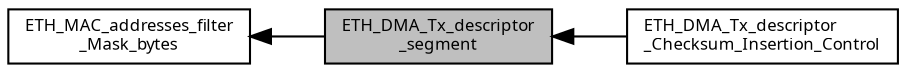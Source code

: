 digraph "ETH_DMA_Tx_descriptor_segment"
{
  edge [fontname="Sans",fontsize="8",labelfontname="Sans",labelfontsize="8"];
  node [fontname="Sans",fontsize="8",shape=record];
  rankdir=LR;
  Node2 [label="ETH_DMA_Tx_descriptor\l_Checksum_Insertion_Control",height=0.2,width=0.4,color="black", fillcolor="white", style="filled",URL="$group___e_t_h___d_m_a___tx__descriptor___checksum___insertion___control.html"];
  Node0 [label="ETH_DMA_Tx_descriptor\l_segment",height=0.2,width=0.4,color="black", fillcolor="grey75", style="filled", fontcolor="black"];
  Node1 [label="ETH_MAC_addresses_filter\l_Mask_bytes",height=0.2,width=0.4,color="black", fillcolor="white", style="filled",URL="$group___e_t_h___m_a_c__addresses__filter___mask__bytes.html"];
  Node1->Node0 [shape=plaintext, dir="back", style="solid"];
  Node0->Node2 [shape=plaintext, dir="back", style="solid"];
}

